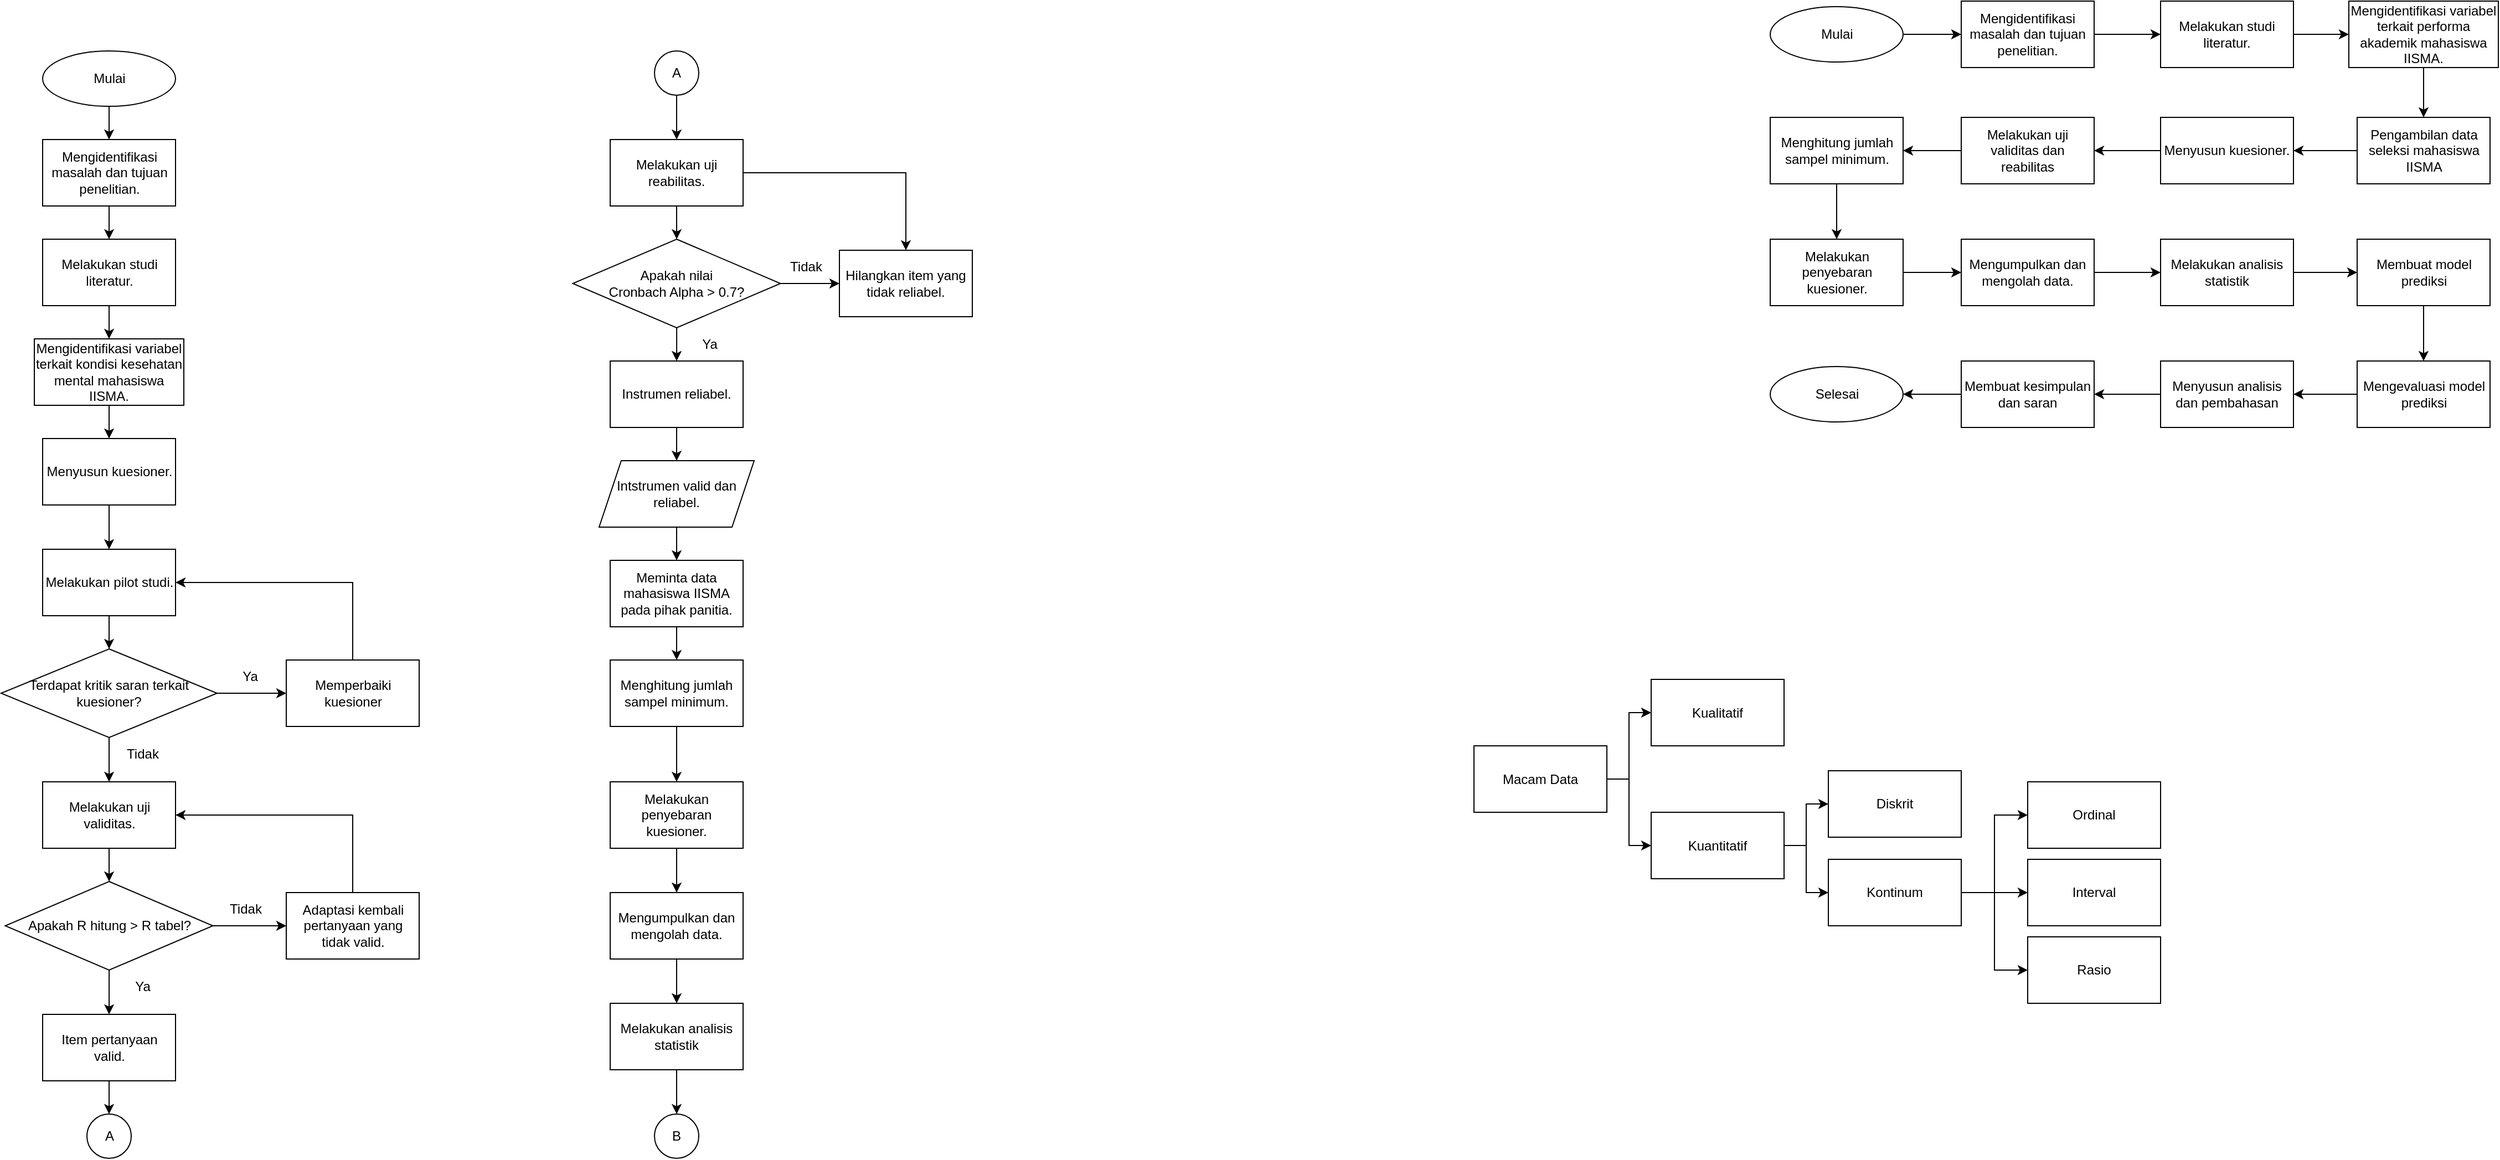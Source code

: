 <mxfile version="20.8.18" type="github"><diagram name="Page-1" id="Rxg3OrR5w65dc8VFfbh4"><mxGraphModel dx="3000" dy="1617" grid="1" gridSize="10" guides="1" tooltips="1" connect="1" arrows="1" fold="1" page="1" pageScale="1" pageWidth="850" pageHeight="1100" math="0" shadow="0"><root><mxCell id="0"/><mxCell id="1" parent="0"/><mxCell id="EFT2vXDeOYYTUiV5f-QP-1" value="" style="group" vertex="1" connectable="0" parent="1"><mxGeometry x="40" y="85" width="377.5" height="620" as="geometry"/></mxCell><mxCell id="EFT2vXDeOYYTUiV5f-QP-2" value="Mulai" style="ellipse;whiteSpace=wrap;html=1;" vertex="1" parent="EFT2vXDeOYYTUiV5f-QP-1"><mxGeometry x="37.5" width="120" height="50" as="geometry"/></mxCell><mxCell id="EFT2vXDeOYYTUiV5f-QP-3" value="Mengidentifikasi masalah dan tujuan penelitian." style="rounded=0;whiteSpace=wrap;html=1;" vertex="1" parent="EFT2vXDeOYYTUiV5f-QP-1"><mxGeometry x="37.5" y="80" width="120" height="60" as="geometry"/></mxCell><mxCell id="EFT2vXDeOYYTUiV5f-QP-4" style="edgeStyle=orthogonalEdgeStyle;rounded=0;orthogonalLoop=1;jettySize=auto;html=1;entryX=0.5;entryY=0;entryDx=0;entryDy=0;" edge="1" parent="EFT2vXDeOYYTUiV5f-QP-1" source="EFT2vXDeOYYTUiV5f-QP-2" target="EFT2vXDeOYYTUiV5f-QP-3"><mxGeometry relative="1" as="geometry"/></mxCell><mxCell id="EFT2vXDeOYYTUiV5f-QP-5" value="Melakukan studi literatur." style="rounded=0;whiteSpace=wrap;html=1;" vertex="1" parent="EFT2vXDeOYYTUiV5f-QP-1"><mxGeometry x="37.5" y="170" width="120" height="60" as="geometry"/></mxCell><mxCell id="EFT2vXDeOYYTUiV5f-QP-6" style="edgeStyle=orthogonalEdgeStyle;rounded=0;orthogonalLoop=1;jettySize=auto;html=1;entryX=0.5;entryY=0;entryDx=0;entryDy=0;" edge="1" parent="EFT2vXDeOYYTUiV5f-QP-1" source="EFT2vXDeOYYTUiV5f-QP-3" target="EFT2vXDeOYYTUiV5f-QP-5"><mxGeometry relative="1" as="geometry"/></mxCell><mxCell id="EFT2vXDeOYYTUiV5f-QP-7" value="Mengidentifikasi variabel terkait kondisi kesehatan mental mahasiswa IISMA." style="rounded=0;whiteSpace=wrap;html=1;" vertex="1" parent="EFT2vXDeOYYTUiV5f-QP-1"><mxGeometry x="30" y="260" width="135" height="60" as="geometry"/></mxCell><mxCell id="EFT2vXDeOYYTUiV5f-QP-8" style="edgeStyle=orthogonalEdgeStyle;rounded=0;orthogonalLoop=1;jettySize=auto;html=1;entryX=0.5;entryY=0;entryDx=0;entryDy=0;" edge="1" parent="EFT2vXDeOYYTUiV5f-QP-1" source="EFT2vXDeOYYTUiV5f-QP-5" target="EFT2vXDeOYYTUiV5f-QP-7"><mxGeometry relative="1" as="geometry"/></mxCell><mxCell id="EFT2vXDeOYYTUiV5f-QP-9" value="Menyusun kuesioner." style="rounded=0;whiteSpace=wrap;html=1;" vertex="1" parent="EFT2vXDeOYYTUiV5f-QP-1"><mxGeometry x="37.5" y="350" width="120" height="60" as="geometry"/></mxCell><mxCell id="EFT2vXDeOYYTUiV5f-QP-10" style="edgeStyle=orthogonalEdgeStyle;rounded=0;orthogonalLoop=1;jettySize=auto;html=1;entryX=0.5;entryY=0;entryDx=0;entryDy=0;" edge="1" parent="EFT2vXDeOYYTUiV5f-QP-1" source="EFT2vXDeOYYTUiV5f-QP-7" target="EFT2vXDeOYYTUiV5f-QP-9"><mxGeometry relative="1" as="geometry"/></mxCell><mxCell id="EFT2vXDeOYYTUiV5f-QP-11" value="Melakukan pilot studi." style="rounded=0;whiteSpace=wrap;html=1;" vertex="1" parent="EFT2vXDeOYYTUiV5f-QP-1"><mxGeometry x="37.5" y="450" width="120" height="60" as="geometry"/></mxCell><mxCell id="EFT2vXDeOYYTUiV5f-QP-12" style="edgeStyle=orthogonalEdgeStyle;rounded=0;orthogonalLoop=1;jettySize=auto;html=1;" edge="1" parent="EFT2vXDeOYYTUiV5f-QP-1" source="EFT2vXDeOYYTUiV5f-QP-9" target="EFT2vXDeOYYTUiV5f-QP-11"><mxGeometry relative="1" as="geometry"/></mxCell><mxCell id="EFT2vXDeOYYTUiV5f-QP-13" value="Terdapat kritik saran terkait kuesioner?" style="rhombus;whiteSpace=wrap;html=1;" vertex="1" parent="EFT2vXDeOYYTUiV5f-QP-1"><mxGeometry y="540" width="195" height="80" as="geometry"/></mxCell><mxCell id="EFT2vXDeOYYTUiV5f-QP-14" style="edgeStyle=orthogonalEdgeStyle;rounded=0;orthogonalLoop=1;jettySize=auto;html=1;entryX=0.5;entryY=0;entryDx=0;entryDy=0;" edge="1" parent="EFT2vXDeOYYTUiV5f-QP-1" source="EFT2vXDeOYYTUiV5f-QP-11" target="EFT2vXDeOYYTUiV5f-QP-13"><mxGeometry relative="1" as="geometry"/></mxCell><mxCell id="EFT2vXDeOYYTUiV5f-QP-15" style="edgeStyle=orthogonalEdgeStyle;rounded=0;orthogonalLoop=1;jettySize=auto;html=1;entryX=1;entryY=0.5;entryDx=0;entryDy=0;" edge="1" parent="EFT2vXDeOYYTUiV5f-QP-1" source="EFT2vXDeOYYTUiV5f-QP-16" target="EFT2vXDeOYYTUiV5f-QP-11"><mxGeometry relative="1" as="geometry"><Array as="points"><mxPoint x="317.5" y="480"/></Array></mxGeometry></mxCell><mxCell id="EFT2vXDeOYYTUiV5f-QP-16" value="Memperbaiki kuesioner" style="rounded=0;whiteSpace=wrap;html=1;" vertex="1" parent="EFT2vXDeOYYTUiV5f-QP-1"><mxGeometry x="257.5" y="550" width="120" height="60" as="geometry"/></mxCell><mxCell id="EFT2vXDeOYYTUiV5f-QP-17" style="edgeStyle=orthogonalEdgeStyle;rounded=0;orthogonalLoop=1;jettySize=auto;html=1;entryX=0;entryY=0.5;entryDx=0;entryDy=0;" edge="1" parent="EFT2vXDeOYYTUiV5f-QP-1" source="EFT2vXDeOYYTUiV5f-QP-13" target="EFT2vXDeOYYTUiV5f-QP-16"><mxGeometry relative="1" as="geometry"/></mxCell><mxCell id="EFT2vXDeOYYTUiV5f-QP-18" value="Ya" style="text;html=1;strokeColor=none;fillColor=none;align=center;verticalAlign=middle;whiteSpace=wrap;rounded=0;" vertex="1" parent="EFT2vXDeOYYTUiV5f-QP-1"><mxGeometry x="195" y="550" width="60" height="30" as="geometry"/></mxCell><mxCell id="EFT2vXDeOYYTUiV5f-QP-19" style="edgeStyle=orthogonalEdgeStyle;rounded=0;orthogonalLoop=1;jettySize=auto;html=1;" edge="1" parent="1" source="EFT2vXDeOYYTUiV5f-QP-20" target="EFT2vXDeOYYTUiV5f-QP-25"><mxGeometry relative="1" as="geometry"/></mxCell><mxCell id="EFT2vXDeOYYTUiV5f-QP-20" value="Melakukan uji validitas." style="rounded=0;whiteSpace=wrap;html=1;" vertex="1" parent="1"><mxGeometry x="77.5" y="745" width="120" height="60" as="geometry"/></mxCell><mxCell id="EFT2vXDeOYYTUiV5f-QP-21" style="edgeStyle=orthogonalEdgeStyle;rounded=0;orthogonalLoop=1;jettySize=auto;html=1;" edge="1" parent="1" source="EFT2vXDeOYYTUiV5f-QP-13" target="EFT2vXDeOYYTUiV5f-QP-20"><mxGeometry relative="1" as="geometry"/></mxCell><mxCell id="EFT2vXDeOYYTUiV5f-QP-22" value="Tidak" style="text;html=1;strokeColor=none;fillColor=none;align=center;verticalAlign=middle;whiteSpace=wrap;rounded=0;" vertex="1" parent="1"><mxGeometry x="137.5" y="705" width="60" height="30" as="geometry"/></mxCell><mxCell id="EFT2vXDeOYYTUiV5f-QP-23" style="edgeStyle=orthogonalEdgeStyle;rounded=0;orthogonalLoop=1;jettySize=auto;html=1;" edge="1" parent="1" source="EFT2vXDeOYYTUiV5f-QP-25" target="EFT2vXDeOYYTUiV5f-QP-27"><mxGeometry relative="1" as="geometry"/></mxCell><mxCell id="EFT2vXDeOYYTUiV5f-QP-24" style="edgeStyle=orthogonalEdgeStyle;rounded=0;orthogonalLoop=1;jettySize=auto;html=1;entryX=0;entryY=0.5;entryDx=0;entryDy=0;" edge="1" parent="1" source="EFT2vXDeOYYTUiV5f-QP-25" target="EFT2vXDeOYYTUiV5f-QP-29"><mxGeometry relative="1" as="geometry"/></mxCell><mxCell id="EFT2vXDeOYYTUiV5f-QP-25" value="Apakah R hitung &amp;gt; R tabel?" style="rhombus;whiteSpace=wrap;html=1;" vertex="1" parent="1"><mxGeometry x="43.75" y="835" width="187.5" height="80" as="geometry"/></mxCell><mxCell id="EFT2vXDeOYYTUiV5f-QP-26" style="edgeStyle=orthogonalEdgeStyle;rounded=0;orthogonalLoop=1;jettySize=auto;html=1;entryX=0.5;entryY=0;entryDx=0;entryDy=0;" edge="1" parent="1" source="EFT2vXDeOYYTUiV5f-QP-27" target="EFT2vXDeOYYTUiV5f-QP-32"><mxGeometry relative="1" as="geometry"/></mxCell><mxCell id="EFT2vXDeOYYTUiV5f-QP-27" value="Item pertanyaan valid." style="rounded=0;whiteSpace=wrap;html=1;" vertex="1" parent="1"><mxGeometry x="77.5" y="955" width="120" height="60" as="geometry"/></mxCell><mxCell id="EFT2vXDeOYYTUiV5f-QP-28" style="edgeStyle=orthogonalEdgeStyle;rounded=0;orthogonalLoop=1;jettySize=auto;html=1;entryX=1;entryY=0.5;entryDx=0;entryDy=0;" edge="1" parent="1" source="EFT2vXDeOYYTUiV5f-QP-29" target="EFT2vXDeOYYTUiV5f-QP-20"><mxGeometry relative="1" as="geometry"><Array as="points"><mxPoint x="358" y="775"/></Array></mxGeometry></mxCell><mxCell id="EFT2vXDeOYYTUiV5f-QP-29" value="Adaptasi kembali pertanyaan yang tidak valid." style="rounded=0;whiteSpace=wrap;html=1;" vertex="1" parent="1"><mxGeometry x="297.5" y="845" width="120" height="60" as="geometry"/></mxCell><mxCell id="EFT2vXDeOYYTUiV5f-QP-30" value="Ya" style="text;html=1;strokeColor=none;fillColor=none;align=center;verticalAlign=middle;whiteSpace=wrap;rounded=0;" vertex="1" parent="1"><mxGeometry x="137.5" y="915" width="60" height="30" as="geometry"/></mxCell><mxCell id="EFT2vXDeOYYTUiV5f-QP-31" value="Tidak" style="text;html=1;strokeColor=none;fillColor=none;align=center;verticalAlign=middle;whiteSpace=wrap;rounded=0;" vertex="1" parent="1"><mxGeometry x="231.25" y="845" width="60" height="30" as="geometry"/></mxCell><mxCell id="EFT2vXDeOYYTUiV5f-QP-32" value="A" style="ellipse;whiteSpace=wrap;html=1;aspect=fixed;" vertex="1" parent="1"><mxGeometry x="117.5" y="1045" width="40" height="40" as="geometry"/></mxCell><mxCell id="EFT2vXDeOYYTUiV5f-QP-33" style="edgeStyle=orthogonalEdgeStyle;rounded=0;orthogonalLoop=1;jettySize=auto;html=1;" edge="1" parent="1" source="EFT2vXDeOYYTUiV5f-QP-34" target="EFT2vXDeOYYTUiV5f-QP-37"><mxGeometry relative="1" as="geometry"/></mxCell><mxCell id="EFT2vXDeOYYTUiV5f-QP-34" value="A" style="ellipse;whiteSpace=wrap;html=1;aspect=fixed;" vertex="1" parent="1"><mxGeometry x="630" y="85" width="40" height="40" as="geometry"/></mxCell><mxCell id="EFT2vXDeOYYTUiV5f-QP-35" style="edgeStyle=orthogonalEdgeStyle;rounded=0;orthogonalLoop=1;jettySize=auto;html=1;" edge="1" parent="1" source="EFT2vXDeOYYTUiV5f-QP-37" target="EFT2vXDeOYYTUiV5f-QP-40"><mxGeometry relative="1" as="geometry"/></mxCell><mxCell id="EFT2vXDeOYYTUiV5f-QP-36" style="edgeStyle=orthogonalEdgeStyle;rounded=0;orthogonalLoop=1;jettySize=auto;html=1;" edge="1" parent="1" source="EFT2vXDeOYYTUiV5f-QP-37" target="EFT2vXDeOYYTUiV5f-QP-41"><mxGeometry relative="1" as="geometry"/></mxCell><mxCell id="EFT2vXDeOYYTUiV5f-QP-37" value="Melakukan uji reabilitas." style="rounded=0;whiteSpace=wrap;html=1;" vertex="1" parent="1"><mxGeometry x="590" y="165" width="120" height="60" as="geometry"/></mxCell><mxCell id="EFT2vXDeOYYTUiV5f-QP-38" style="edgeStyle=orthogonalEdgeStyle;rounded=0;orthogonalLoop=1;jettySize=auto;html=1;entryX=0;entryY=0.5;entryDx=0;entryDy=0;" edge="1" parent="1" source="EFT2vXDeOYYTUiV5f-QP-40" target="EFT2vXDeOYYTUiV5f-QP-41"><mxGeometry relative="1" as="geometry"/></mxCell><mxCell id="EFT2vXDeOYYTUiV5f-QP-39" style="edgeStyle=orthogonalEdgeStyle;rounded=0;orthogonalLoop=1;jettySize=auto;html=1;entryX=0.5;entryY=0;entryDx=0;entryDy=0;" edge="1" parent="1" source="EFT2vXDeOYYTUiV5f-QP-40" target="EFT2vXDeOYYTUiV5f-QP-44"><mxGeometry relative="1" as="geometry"/></mxCell><mxCell id="EFT2vXDeOYYTUiV5f-QP-40" value="&lt;div&gt;Apakah nilai &lt;br&gt;&lt;/div&gt;&lt;div&gt;Cronbach Alpha &amp;gt; 0.7?&lt;/div&gt;" style="rhombus;whiteSpace=wrap;html=1;" vertex="1" parent="1"><mxGeometry x="556.25" y="255" width="187.5" height="80" as="geometry"/></mxCell><mxCell id="EFT2vXDeOYYTUiV5f-QP-41" value="Hilangkan item yang tidak reliabel." style="rounded=0;whiteSpace=wrap;html=1;" vertex="1" parent="1"><mxGeometry x="797" y="265" width="120" height="60" as="geometry"/></mxCell><mxCell id="EFT2vXDeOYYTUiV5f-QP-42" value="Tidak" style="text;html=1;strokeColor=none;fillColor=none;align=center;verticalAlign=middle;whiteSpace=wrap;rounded=0;" vertex="1" parent="1"><mxGeometry x="737" y="265" width="60" height="30" as="geometry"/></mxCell><mxCell id="EFT2vXDeOYYTUiV5f-QP-43" style="edgeStyle=orthogonalEdgeStyle;rounded=0;orthogonalLoop=1;jettySize=auto;html=1;entryX=0.5;entryY=0;entryDx=0;entryDy=0;" edge="1" parent="1" source="EFT2vXDeOYYTUiV5f-QP-44" target="EFT2vXDeOYYTUiV5f-QP-47"><mxGeometry relative="1" as="geometry"/></mxCell><mxCell id="EFT2vXDeOYYTUiV5f-QP-44" value="Instrumen reliabel." style="rounded=0;whiteSpace=wrap;html=1;" vertex="1" parent="1"><mxGeometry x="590" y="365" width="120" height="60" as="geometry"/></mxCell><mxCell id="EFT2vXDeOYYTUiV5f-QP-45" value="Ya" style="text;html=1;strokeColor=none;fillColor=none;align=center;verticalAlign=middle;whiteSpace=wrap;rounded=0;" vertex="1" parent="1"><mxGeometry x="650" y="335" width="60" height="30" as="geometry"/></mxCell><mxCell id="EFT2vXDeOYYTUiV5f-QP-46" style="edgeStyle=orthogonalEdgeStyle;rounded=0;orthogonalLoop=1;jettySize=auto;html=1;entryX=0.5;entryY=0;entryDx=0;entryDy=0;" edge="1" parent="1" source="EFT2vXDeOYYTUiV5f-QP-47" target="EFT2vXDeOYYTUiV5f-QP-49"><mxGeometry relative="1" as="geometry"/></mxCell><mxCell id="EFT2vXDeOYYTUiV5f-QP-47" value="Intstrumen valid dan reliabel." style="shape=parallelogram;perimeter=parallelogramPerimeter;whiteSpace=wrap;html=1;fixedSize=1;" vertex="1" parent="1"><mxGeometry x="580" y="455" width="140" height="60" as="geometry"/></mxCell><mxCell id="EFT2vXDeOYYTUiV5f-QP-48" style="edgeStyle=orthogonalEdgeStyle;rounded=0;orthogonalLoop=1;jettySize=auto;html=1;entryX=0.5;entryY=0;entryDx=0;entryDy=0;" edge="1" parent="1" source="EFT2vXDeOYYTUiV5f-QP-49" target="EFT2vXDeOYYTUiV5f-QP-51"><mxGeometry relative="1" as="geometry"/></mxCell><mxCell id="EFT2vXDeOYYTUiV5f-QP-49" value="Meminta data mahasiswa IISMA pada pihak panitia." style="rounded=0;whiteSpace=wrap;html=1;" vertex="1" parent="1"><mxGeometry x="590" y="545" width="120" height="60" as="geometry"/></mxCell><mxCell id="EFT2vXDeOYYTUiV5f-QP-50" style="edgeStyle=orthogonalEdgeStyle;rounded=0;orthogonalLoop=1;jettySize=auto;html=1;entryX=0.5;entryY=0;entryDx=0;entryDy=0;" edge="1" parent="1" source="EFT2vXDeOYYTUiV5f-QP-51" target="EFT2vXDeOYYTUiV5f-QP-53"><mxGeometry relative="1" as="geometry"/></mxCell><mxCell id="EFT2vXDeOYYTUiV5f-QP-51" value="Menghitung jumlah sampel minimum." style="rounded=0;whiteSpace=wrap;html=1;" vertex="1" parent="1"><mxGeometry x="590" y="635" width="120" height="60" as="geometry"/></mxCell><mxCell id="EFT2vXDeOYYTUiV5f-QP-52" style="edgeStyle=orthogonalEdgeStyle;rounded=0;orthogonalLoop=1;jettySize=auto;html=1;entryX=0.5;entryY=0;entryDx=0;entryDy=0;" edge="1" parent="1" source="EFT2vXDeOYYTUiV5f-QP-53" target="EFT2vXDeOYYTUiV5f-QP-55"><mxGeometry relative="1" as="geometry"/></mxCell><mxCell id="EFT2vXDeOYYTUiV5f-QP-53" value="Melakukan penyebaran kuesioner." style="rounded=0;whiteSpace=wrap;html=1;" vertex="1" parent="1"><mxGeometry x="590" y="745" width="120" height="60" as="geometry"/></mxCell><mxCell id="EFT2vXDeOYYTUiV5f-QP-54" style="edgeStyle=orthogonalEdgeStyle;rounded=0;orthogonalLoop=1;jettySize=auto;html=1;entryX=0.5;entryY=0;entryDx=0;entryDy=0;" edge="1" parent="1" source="EFT2vXDeOYYTUiV5f-QP-55" target="EFT2vXDeOYYTUiV5f-QP-57"><mxGeometry relative="1" as="geometry"/></mxCell><mxCell id="EFT2vXDeOYYTUiV5f-QP-55" value="Mengumpulkan dan mengolah data." style="rounded=0;whiteSpace=wrap;html=1;" vertex="1" parent="1"><mxGeometry x="590" y="845" width="120" height="60" as="geometry"/></mxCell><mxCell id="EFT2vXDeOYYTUiV5f-QP-56" style="edgeStyle=orthogonalEdgeStyle;rounded=0;orthogonalLoop=1;jettySize=auto;html=1;entryX=0.5;entryY=0;entryDx=0;entryDy=0;" edge="1" parent="1" source="EFT2vXDeOYYTUiV5f-QP-57" target="EFT2vXDeOYYTUiV5f-QP-58"><mxGeometry relative="1" as="geometry"/></mxCell><mxCell id="EFT2vXDeOYYTUiV5f-QP-57" value="Melakukan analisis statistik" style="rounded=0;whiteSpace=wrap;html=1;" vertex="1" parent="1"><mxGeometry x="590" y="945" width="120" height="60" as="geometry"/></mxCell><mxCell id="EFT2vXDeOYYTUiV5f-QP-58" value="B" style="ellipse;whiteSpace=wrap;html=1;aspect=fixed;" vertex="1" parent="1"><mxGeometry x="630" y="1045" width="40" height="40" as="geometry"/></mxCell><mxCell id="EFT2vXDeOYYTUiV5f-QP-59" value="" style="group" vertex="1" connectable="0" parent="1"><mxGeometry x="1637.5" y="40" width="657.5" height="385" as="geometry"/></mxCell><mxCell id="EFT2vXDeOYYTUiV5f-QP-60" value="Selesai" style="ellipse;whiteSpace=wrap;html=1;" vertex="1" parent="EFT2vXDeOYYTUiV5f-QP-59"><mxGeometry y="330" width="120" height="50" as="geometry"/></mxCell><mxCell id="EFT2vXDeOYYTUiV5f-QP-61" value="Mulai" style="ellipse;whiteSpace=wrap;html=1;" vertex="1" parent="EFT2vXDeOYYTUiV5f-QP-59"><mxGeometry y="5" width="120" height="50" as="geometry"/></mxCell><mxCell id="EFT2vXDeOYYTUiV5f-QP-62" value="Mengidentifikasi masalah dan tujuan penelitian." style="rounded=0;whiteSpace=wrap;html=1;" vertex="1" parent="EFT2vXDeOYYTUiV5f-QP-59"><mxGeometry x="172.5" width="120" height="60" as="geometry"/></mxCell><mxCell id="EFT2vXDeOYYTUiV5f-QP-63" style="edgeStyle=orthogonalEdgeStyle;rounded=0;orthogonalLoop=1;jettySize=auto;html=1;entryX=0;entryY=0.5;entryDx=0;entryDy=0;" edge="1" parent="EFT2vXDeOYYTUiV5f-QP-59" source="EFT2vXDeOYYTUiV5f-QP-61" target="EFT2vXDeOYYTUiV5f-QP-62"><mxGeometry relative="1" as="geometry"/></mxCell><mxCell id="EFT2vXDeOYYTUiV5f-QP-64" value="Melakukan studi literatur." style="rounded=0;whiteSpace=wrap;html=1;" vertex="1" parent="EFT2vXDeOYYTUiV5f-QP-59"><mxGeometry x="352.5" width="120" height="60" as="geometry"/></mxCell><mxCell id="EFT2vXDeOYYTUiV5f-QP-65" style="edgeStyle=orthogonalEdgeStyle;rounded=0;orthogonalLoop=1;jettySize=auto;html=1;entryX=0;entryY=0.5;entryDx=0;entryDy=0;" edge="1" parent="EFT2vXDeOYYTUiV5f-QP-59" source="EFT2vXDeOYYTUiV5f-QP-62" target="EFT2vXDeOYYTUiV5f-QP-64"><mxGeometry relative="1" as="geometry"/></mxCell><mxCell id="EFT2vXDeOYYTUiV5f-QP-66" value="Mengidentifikasi variabel terkait performa akademik mahasiswa IISMA." style="rounded=0;whiteSpace=wrap;html=1;" vertex="1" parent="EFT2vXDeOYYTUiV5f-QP-59"><mxGeometry x="522.5" width="135" height="60" as="geometry"/></mxCell><mxCell id="EFT2vXDeOYYTUiV5f-QP-67" style="edgeStyle=orthogonalEdgeStyle;rounded=0;orthogonalLoop=1;jettySize=auto;html=1;entryX=0;entryY=0.5;entryDx=0;entryDy=0;" edge="1" parent="EFT2vXDeOYYTUiV5f-QP-59" source="EFT2vXDeOYYTUiV5f-QP-64" target="EFT2vXDeOYYTUiV5f-QP-66"><mxGeometry relative="1" as="geometry"/></mxCell><mxCell id="EFT2vXDeOYYTUiV5f-QP-68" value="Menyusun kuesioner." style="rounded=0;whiteSpace=wrap;html=1;" vertex="1" parent="EFT2vXDeOYYTUiV5f-QP-59"><mxGeometry x="352.5" y="105" width="120" height="60" as="geometry"/></mxCell><mxCell id="EFT2vXDeOYYTUiV5f-QP-69" style="edgeStyle=orthogonalEdgeStyle;rounded=0;orthogonalLoop=1;jettySize=auto;html=1;entryX=1;entryY=0.5;entryDx=0;entryDy=0;" edge="1" parent="EFT2vXDeOYYTUiV5f-QP-59" source="EFT2vXDeOYYTUiV5f-QP-70" target="EFT2vXDeOYYTUiV5f-QP-68"><mxGeometry relative="1" as="geometry"/></mxCell><mxCell id="EFT2vXDeOYYTUiV5f-QP-70" value="Pengambilan data seleksi mahasiswa IISMA" style="rounded=0;whiteSpace=wrap;html=1;" vertex="1" parent="EFT2vXDeOYYTUiV5f-QP-59"><mxGeometry x="530" y="105" width="120" height="60" as="geometry"/></mxCell><mxCell id="EFT2vXDeOYYTUiV5f-QP-71" style="edgeStyle=orthogonalEdgeStyle;rounded=0;orthogonalLoop=1;jettySize=auto;html=1;entryX=0.5;entryY=0;entryDx=0;entryDy=0;" edge="1" parent="EFT2vXDeOYYTUiV5f-QP-59" source="EFT2vXDeOYYTUiV5f-QP-66" target="EFT2vXDeOYYTUiV5f-QP-70"><mxGeometry relative="1" as="geometry"/></mxCell><mxCell id="EFT2vXDeOYYTUiV5f-QP-72" value="Melakukan uji validitas dan reabilitas" style="rounded=0;whiteSpace=wrap;html=1;" vertex="1" parent="EFT2vXDeOYYTUiV5f-QP-59"><mxGeometry x="172.5" y="105" width="120" height="60" as="geometry"/></mxCell><mxCell id="EFT2vXDeOYYTUiV5f-QP-73" style="edgeStyle=orthogonalEdgeStyle;rounded=0;orthogonalLoop=1;jettySize=auto;html=1;entryX=1;entryY=0.5;entryDx=0;entryDy=0;" edge="1" parent="EFT2vXDeOYYTUiV5f-QP-59" source="EFT2vXDeOYYTUiV5f-QP-68" target="EFT2vXDeOYYTUiV5f-QP-72"><mxGeometry relative="1" as="geometry"/></mxCell><mxCell id="EFT2vXDeOYYTUiV5f-QP-74" value="Menghitung jumlah sampel minimum." style="rounded=0;whiteSpace=wrap;html=1;" vertex="1" parent="EFT2vXDeOYYTUiV5f-QP-59"><mxGeometry y="105" width="120" height="60" as="geometry"/></mxCell><mxCell id="EFT2vXDeOYYTUiV5f-QP-75" style="edgeStyle=orthogonalEdgeStyle;rounded=0;orthogonalLoop=1;jettySize=auto;html=1;entryX=1;entryY=0.5;entryDx=0;entryDy=0;" edge="1" parent="EFT2vXDeOYYTUiV5f-QP-59" source="EFT2vXDeOYYTUiV5f-QP-72" target="EFT2vXDeOYYTUiV5f-QP-74"><mxGeometry relative="1" as="geometry"/></mxCell><mxCell id="EFT2vXDeOYYTUiV5f-QP-76" value="Melakukan penyebaran kuesioner." style="rounded=0;whiteSpace=wrap;html=1;" vertex="1" parent="EFT2vXDeOYYTUiV5f-QP-59"><mxGeometry y="215" width="120" height="60" as="geometry"/></mxCell><mxCell id="EFT2vXDeOYYTUiV5f-QP-77" style="edgeStyle=orthogonalEdgeStyle;rounded=0;orthogonalLoop=1;jettySize=auto;html=1;entryX=0.5;entryY=0;entryDx=0;entryDy=0;" edge="1" parent="EFT2vXDeOYYTUiV5f-QP-59" source="EFT2vXDeOYYTUiV5f-QP-74" target="EFT2vXDeOYYTUiV5f-QP-76"><mxGeometry relative="1" as="geometry"/></mxCell><mxCell id="EFT2vXDeOYYTUiV5f-QP-78" value="Mengumpulkan dan mengolah data." style="rounded=0;whiteSpace=wrap;html=1;" vertex="1" parent="EFT2vXDeOYYTUiV5f-QP-59"><mxGeometry x="172.5" y="215" width="120" height="60" as="geometry"/></mxCell><mxCell id="EFT2vXDeOYYTUiV5f-QP-79" style="edgeStyle=orthogonalEdgeStyle;rounded=0;orthogonalLoop=1;jettySize=auto;html=1;entryX=0;entryY=0.5;entryDx=0;entryDy=0;" edge="1" parent="EFT2vXDeOYYTUiV5f-QP-59" source="EFT2vXDeOYYTUiV5f-QP-76" target="EFT2vXDeOYYTUiV5f-QP-78"><mxGeometry relative="1" as="geometry"/></mxCell><mxCell id="EFT2vXDeOYYTUiV5f-QP-80" value="Melakukan analisis statistik" style="rounded=0;whiteSpace=wrap;html=1;" vertex="1" parent="EFT2vXDeOYYTUiV5f-QP-59"><mxGeometry x="352.5" y="215" width="120" height="60" as="geometry"/></mxCell><mxCell id="EFT2vXDeOYYTUiV5f-QP-81" style="edgeStyle=orthogonalEdgeStyle;rounded=0;orthogonalLoop=1;jettySize=auto;html=1;entryX=0;entryY=0.5;entryDx=0;entryDy=0;" edge="1" parent="EFT2vXDeOYYTUiV5f-QP-59" source="EFT2vXDeOYYTUiV5f-QP-78" target="EFT2vXDeOYYTUiV5f-QP-80"><mxGeometry relative="1" as="geometry"/></mxCell><mxCell id="EFT2vXDeOYYTUiV5f-QP-82" value="Membuat model prediksi" style="rounded=0;whiteSpace=wrap;html=1;" vertex="1" parent="EFT2vXDeOYYTUiV5f-QP-59"><mxGeometry x="530" y="215" width="120" height="60" as="geometry"/></mxCell><mxCell id="EFT2vXDeOYYTUiV5f-QP-83" style="edgeStyle=orthogonalEdgeStyle;rounded=0;orthogonalLoop=1;jettySize=auto;html=1;entryX=0;entryY=0.5;entryDx=0;entryDy=0;" edge="1" parent="EFT2vXDeOYYTUiV5f-QP-59" source="EFT2vXDeOYYTUiV5f-QP-80" target="EFT2vXDeOYYTUiV5f-QP-82"><mxGeometry relative="1" as="geometry"/></mxCell><mxCell id="EFT2vXDeOYYTUiV5f-QP-84" value="Mengevaluasi model prediksi" style="rounded=0;whiteSpace=wrap;html=1;" vertex="1" parent="EFT2vXDeOYYTUiV5f-QP-59"><mxGeometry x="530" y="325" width="120" height="60" as="geometry"/></mxCell><mxCell id="EFT2vXDeOYYTUiV5f-QP-85" style="edgeStyle=orthogonalEdgeStyle;rounded=0;orthogonalLoop=1;jettySize=auto;html=1;entryX=0.5;entryY=0;entryDx=0;entryDy=0;" edge="1" parent="EFT2vXDeOYYTUiV5f-QP-59" source="EFT2vXDeOYYTUiV5f-QP-82" target="EFT2vXDeOYYTUiV5f-QP-84"><mxGeometry relative="1" as="geometry"/></mxCell><mxCell id="EFT2vXDeOYYTUiV5f-QP-86" value="Menyusun analisis dan pembahasan" style="rounded=0;whiteSpace=wrap;html=1;" vertex="1" parent="EFT2vXDeOYYTUiV5f-QP-59"><mxGeometry x="352.5" y="325" width="120" height="60" as="geometry"/></mxCell><mxCell id="EFT2vXDeOYYTUiV5f-QP-87" style="edgeStyle=orthogonalEdgeStyle;rounded=0;orthogonalLoop=1;jettySize=auto;html=1;entryX=1;entryY=0.5;entryDx=0;entryDy=0;" edge="1" parent="EFT2vXDeOYYTUiV5f-QP-59" source="EFT2vXDeOYYTUiV5f-QP-84" target="EFT2vXDeOYYTUiV5f-QP-86"><mxGeometry relative="1" as="geometry"/></mxCell><mxCell id="EFT2vXDeOYYTUiV5f-QP-88" style="edgeStyle=orthogonalEdgeStyle;rounded=0;orthogonalLoop=1;jettySize=auto;html=1;entryX=1;entryY=0.5;entryDx=0;entryDy=0;" edge="1" parent="EFT2vXDeOYYTUiV5f-QP-59" source="EFT2vXDeOYYTUiV5f-QP-89" target="EFT2vXDeOYYTUiV5f-QP-60"><mxGeometry relative="1" as="geometry"/></mxCell><mxCell id="EFT2vXDeOYYTUiV5f-QP-89" value="Membuat kesimpulan dan saran" style="rounded=0;whiteSpace=wrap;html=1;" vertex="1" parent="EFT2vXDeOYYTUiV5f-QP-59"><mxGeometry x="172.5" y="325" width="120" height="60" as="geometry"/></mxCell><mxCell id="EFT2vXDeOYYTUiV5f-QP-90" style="edgeStyle=orthogonalEdgeStyle;rounded=0;orthogonalLoop=1;jettySize=auto;html=1;entryX=1;entryY=0.5;entryDx=0;entryDy=0;" edge="1" parent="EFT2vXDeOYYTUiV5f-QP-59" source="EFT2vXDeOYYTUiV5f-QP-86" target="EFT2vXDeOYYTUiV5f-QP-89"><mxGeometry relative="1" as="geometry"/></mxCell><mxCell id="EFT2vXDeOYYTUiV5f-QP-111" value="" style="group" vertex="1" connectable="0" parent="1"><mxGeometry x="1370" y="652.5" width="620" height="292.5" as="geometry"/></mxCell><mxCell id="EFT2vXDeOYYTUiV5f-QP-95" value="Macam Data" style="rounded=0;whiteSpace=wrap;html=1;" vertex="1" parent="EFT2vXDeOYYTUiV5f-QP-111"><mxGeometry y="60" width="120" height="60" as="geometry"/></mxCell><mxCell id="EFT2vXDeOYYTUiV5f-QP-96" value="Kualitatif" style="rounded=0;whiteSpace=wrap;html=1;" vertex="1" parent="EFT2vXDeOYYTUiV5f-QP-111"><mxGeometry x="160" width="120" height="60" as="geometry"/></mxCell><mxCell id="EFT2vXDeOYYTUiV5f-QP-98" style="edgeStyle=orthogonalEdgeStyle;rounded=0;orthogonalLoop=1;jettySize=auto;html=1;entryX=0;entryY=0.5;entryDx=0;entryDy=0;" edge="1" parent="EFT2vXDeOYYTUiV5f-QP-111" source="EFT2vXDeOYYTUiV5f-QP-95" target="EFT2vXDeOYYTUiV5f-QP-96"><mxGeometry relative="1" as="geometry"/></mxCell><mxCell id="EFT2vXDeOYYTUiV5f-QP-97" value="Kuantitatif" style="rounded=0;whiteSpace=wrap;html=1;" vertex="1" parent="EFT2vXDeOYYTUiV5f-QP-111"><mxGeometry x="160" y="120" width="120" height="60" as="geometry"/></mxCell><mxCell id="EFT2vXDeOYYTUiV5f-QP-99" style="edgeStyle=orthogonalEdgeStyle;rounded=0;orthogonalLoop=1;jettySize=auto;html=1;entryX=0;entryY=0.5;entryDx=0;entryDy=0;" edge="1" parent="EFT2vXDeOYYTUiV5f-QP-111" source="EFT2vXDeOYYTUiV5f-QP-95" target="EFT2vXDeOYYTUiV5f-QP-97"><mxGeometry relative="1" as="geometry"/></mxCell><mxCell id="EFT2vXDeOYYTUiV5f-QP-100" value="Diskrit" style="rounded=0;whiteSpace=wrap;html=1;" vertex="1" parent="EFT2vXDeOYYTUiV5f-QP-111"><mxGeometry x="320" y="82.5" width="120" height="60" as="geometry"/></mxCell><mxCell id="EFT2vXDeOYYTUiV5f-QP-103" style="edgeStyle=orthogonalEdgeStyle;rounded=0;orthogonalLoop=1;jettySize=auto;html=1;entryX=0;entryY=0.5;entryDx=0;entryDy=0;" edge="1" parent="EFT2vXDeOYYTUiV5f-QP-111" source="EFT2vXDeOYYTUiV5f-QP-97" target="EFT2vXDeOYYTUiV5f-QP-100"><mxGeometry relative="1" as="geometry"/></mxCell><mxCell id="EFT2vXDeOYYTUiV5f-QP-101" value="Kontinum" style="rounded=0;whiteSpace=wrap;html=1;" vertex="1" parent="EFT2vXDeOYYTUiV5f-QP-111"><mxGeometry x="320" y="162.5" width="120" height="60" as="geometry"/></mxCell><mxCell id="EFT2vXDeOYYTUiV5f-QP-104" style="edgeStyle=orthogonalEdgeStyle;rounded=0;orthogonalLoop=1;jettySize=auto;html=1;entryX=0;entryY=0.5;entryDx=0;entryDy=0;" edge="1" parent="EFT2vXDeOYYTUiV5f-QP-111" source="EFT2vXDeOYYTUiV5f-QP-97" target="EFT2vXDeOYYTUiV5f-QP-101"><mxGeometry relative="1" as="geometry"/></mxCell><mxCell id="EFT2vXDeOYYTUiV5f-QP-105" value="Ordinal" style="rounded=0;whiteSpace=wrap;html=1;" vertex="1" parent="EFT2vXDeOYYTUiV5f-QP-111"><mxGeometry x="500" y="92.5" width="120" height="60" as="geometry"/></mxCell><mxCell id="EFT2vXDeOYYTUiV5f-QP-108" style="edgeStyle=orthogonalEdgeStyle;rounded=0;orthogonalLoop=1;jettySize=auto;html=1;entryX=0;entryY=0.5;entryDx=0;entryDy=0;" edge="1" parent="EFT2vXDeOYYTUiV5f-QP-111" source="EFT2vXDeOYYTUiV5f-QP-101" target="EFT2vXDeOYYTUiV5f-QP-105"><mxGeometry relative="1" as="geometry"/></mxCell><mxCell id="EFT2vXDeOYYTUiV5f-QP-106" value="Interval" style="rounded=0;whiteSpace=wrap;html=1;" vertex="1" parent="EFT2vXDeOYYTUiV5f-QP-111"><mxGeometry x="500" y="162.5" width="120" height="60" as="geometry"/></mxCell><mxCell id="EFT2vXDeOYYTUiV5f-QP-109" style="edgeStyle=orthogonalEdgeStyle;rounded=0;orthogonalLoop=1;jettySize=auto;html=1;" edge="1" parent="EFT2vXDeOYYTUiV5f-QP-111" source="EFT2vXDeOYYTUiV5f-QP-101" target="EFT2vXDeOYYTUiV5f-QP-106"><mxGeometry relative="1" as="geometry"/></mxCell><mxCell id="EFT2vXDeOYYTUiV5f-QP-107" value="Rasio" style="rounded=0;whiteSpace=wrap;html=1;" vertex="1" parent="EFT2vXDeOYYTUiV5f-QP-111"><mxGeometry x="500" y="232.5" width="120" height="60" as="geometry"/></mxCell><mxCell id="EFT2vXDeOYYTUiV5f-QP-110" style="edgeStyle=orthogonalEdgeStyle;rounded=0;orthogonalLoop=1;jettySize=auto;html=1;entryX=0;entryY=0.5;entryDx=0;entryDy=0;" edge="1" parent="EFT2vXDeOYYTUiV5f-QP-111" source="EFT2vXDeOYYTUiV5f-QP-101" target="EFT2vXDeOYYTUiV5f-QP-107"><mxGeometry relative="1" as="geometry"/></mxCell></root></mxGraphModel></diagram></mxfile>
